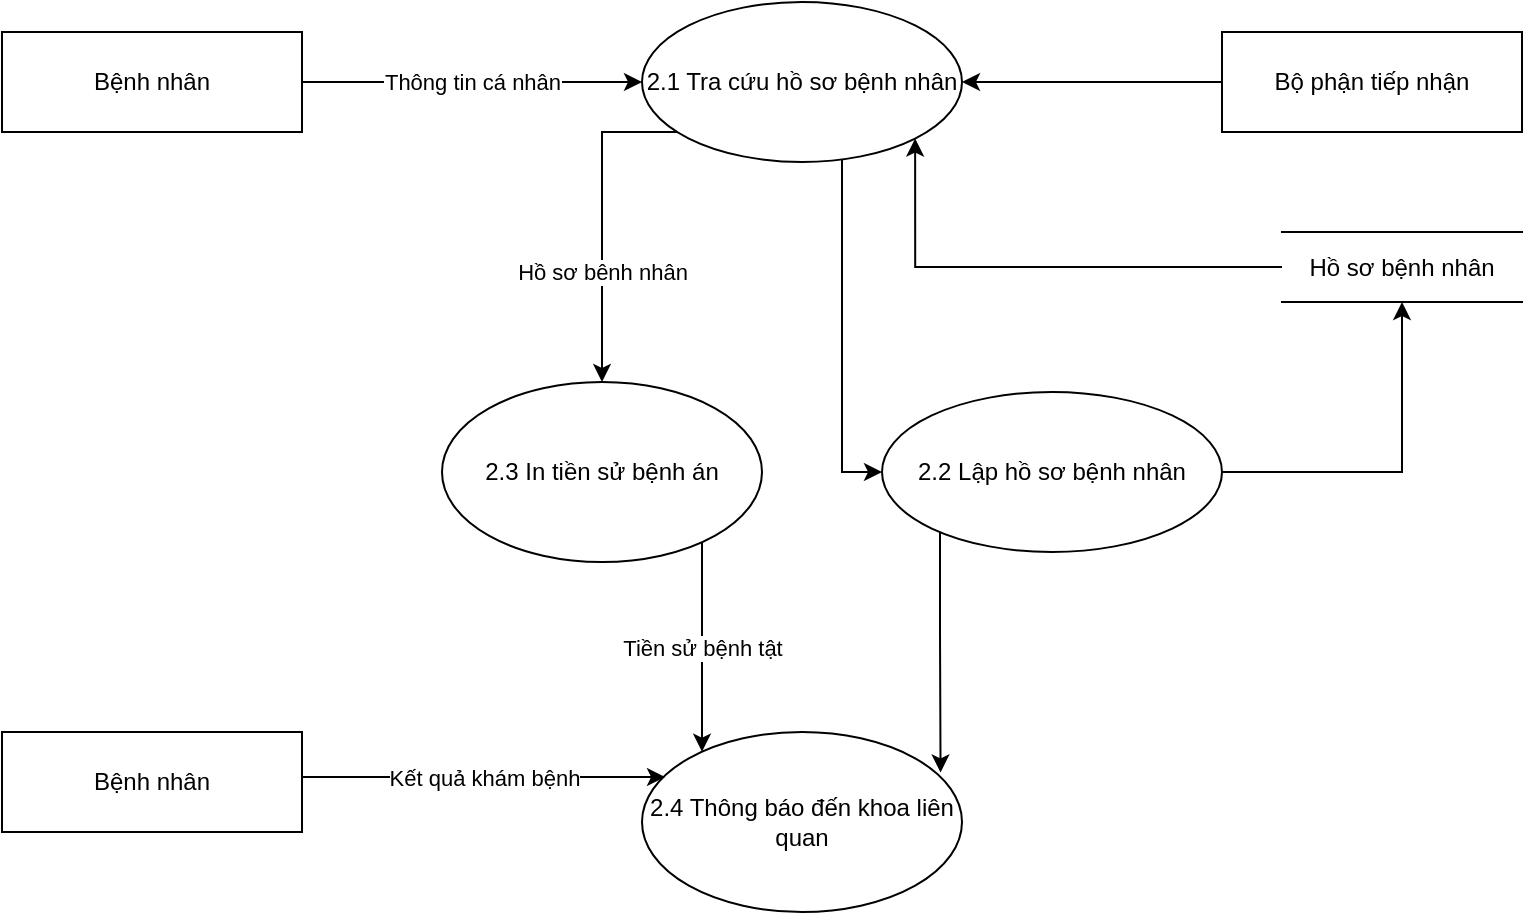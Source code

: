 <mxfile version="13.10.0" type="github">
  <diagram id="RPLMbTd_8OytdTSrsAQz" name="Page-1">
    <mxGraphModel dx="1019" dy="519" grid="1" gridSize="10" guides="1" tooltips="1" connect="1" arrows="1" fold="1" page="1" pageScale="1" pageWidth="850" pageHeight="1100" math="0" shadow="0">
      <root>
        <mxCell id="0" />
        <mxCell id="1" parent="0" />
        <mxCell id="biGSlmb96AjWtifXSgdu-3" value="Thông tin cá nhân" style="edgeStyle=orthogonalEdgeStyle;rounded=0;orthogonalLoop=1;jettySize=auto;html=1;" parent="1" source="biGSlmb96AjWtifXSgdu-1" target="biGSlmb96AjWtifXSgdu-2" edge="1">
          <mxGeometry relative="1" as="geometry" />
        </mxCell>
        <mxCell id="biGSlmb96AjWtifXSgdu-1" value="Bệnh nhân" style="rounded=0;whiteSpace=wrap;html=1;" parent="1" vertex="1">
          <mxGeometry x="80" y="110" width="150" height="50" as="geometry" />
        </mxCell>
        <mxCell id="biGSlmb96AjWtifXSgdu-26" value="Hồ sơ bênh nhân" style="edgeStyle=orthogonalEdgeStyle;rounded=0;orthogonalLoop=1;jettySize=auto;html=1;exitX=0;exitY=1;exitDx=0;exitDy=0;entryX=0.5;entryY=0;entryDx=0;entryDy=0;" parent="1" source="biGSlmb96AjWtifXSgdu-2" target="biGSlmb96AjWtifXSgdu-14" edge="1">
          <mxGeometry x="0.359" relative="1" as="geometry">
            <mxPoint x="410" y="220" as="targetPoint" />
            <Array as="points">
              <mxPoint x="423" y="160" />
              <mxPoint x="380" y="160" />
            </Array>
            <mxPoint as="offset" />
          </mxGeometry>
        </mxCell>
        <mxCell id="qV47kZPoD0yRMmJ8g05v-4" style="edgeStyle=orthogonalEdgeStyle;rounded=0;orthogonalLoop=1;jettySize=auto;html=1;" edge="1" parent="1" source="biGSlmb96AjWtifXSgdu-2" target="biGSlmb96AjWtifXSgdu-4">
          <mxGeometry relative="1" as="geometry">
            <Array as="points">
              <mxPoint x="500" y="330" />
            </Array>
          </mxGeometry>
        </mxCell>
        <mxCell id="biGSlmb96AjWtifXSgdu-2" value="2.1 Tra cứu hồ sơ bệnh nhân" style="ellipse;whiteSpace=wrap;html=1;" parent="1" vertex="1">
          <mxGeometry x="400" y="95" width="160" height="80" as="geometry" />
        </mxCell>
        <mxCell id="biGSlmb96AjWtifXSgdu-9" style="edgeStyle=orthogonalEdgeStyle;rounded=0;orthogonalLoop=1;jettySize=auto;html=1;entryX=0.5;entryY=1;entryDx=0;entryDy=0;" parent="1" source="biGSlmb96AjWtifXSgdu-4" target="biGSlmb96AjWtifXSgdu-6" edge="1">
          <mxGeometry relative="1" as="geometry">
            <Array as="points">
              <mxPoint x="780" y="330" />
            </Array>
          </mxGeometry>
        </mxCell>
        <mxCell id="qV47kZPoD0yRMmJ8g05v-6" style="edgeStyle=orthogonalEdgeStyle;rounded=0;orthogonalLoop=1;jettySize=auto;html=1;entryX=0.933;entryY=0.225;entryDx=0;entryDy=0;entryPerimeter=0;" edge="1" parent="1" source="biGSlmb96AjWtifXSgdu-4" target="biGSlmb96AjWtifXSgdu-19">
          <mxGeometry relative="1" as="geometry">
            <Array as="points">
              <mxPoint x="549" y="410" />
              <mxPoint x="549" y="410" />
            </Array>
          </mxGeometry>
        </mxCell>
        <mxCell id="biGSlmb96AjWtifXSgdu-4" value="2.2 Lập hồ sơ bệnh nhân" style="ellipse;whiteSpace=wrap;html=1;" parent="1" vertex="1">
          <mxGeometry x="520" y="290" width="170" height="80" as="geometry" />
        </mxCell>
        <mxCell id="biGSlmb96AjWtifXSgdu-7" style="edgeStyle=orthogonalEdgeStyle;rounded=0;orthogonalLoop=1;jettySize=auto;html=1;entryX=1;entryY=1;entryDx=0;entryDy=0;" parent="1" source="biGSlmb96AjWtifXSgdu-6" target="biGSlmb96AjWtifXSgdu-2" edge="1">
          <mxGeometry relative="1" as="geometry" />
        </mxCell>
        <mxCell id="biGSlmb96AjWtifXSgdu-6" value="Hồ sơ bệnh nhân" style="shape=partialRectangle;whiteSpace=wrap;html=1;left=0;right=0;fillColor=none;" parent="1" vertex="1">
          <mxGeometry x="720" y="210" width="120" height="35" as="geometry" />
        </mxCell>
        <mxCell id="qV47kZPoD0yRMmJ8g05v-5" value="Tiền sử bệnh tật" style="edgeStyle=orthogonalEdgeStyle;rounded=0;orthogonalLoop=1;jettySize=auto;html=1;" edge="1" parent="1" source="biGSlmb96AjWtifXSgdu-14" target="biGSlmb96AjWtifXSgdu-19">
          <mxGeometry relative="1" as="geometry">
            <Array as="points">
              <mxPoint x="430" y="400" />
              <mxPoint x="430" y="400" />
            </Array>
          </mxGeometry>
        </mxCell>
        <mxCell id="biGSlmb96AjWtifXSgdu-14" value="2.3 In tiền sử bệnh án" style="ellipse;whiteSpace=wrap;html=1;" parent="1" vertex="1">
          <mxGeometry x="300" y="285" width="160" height="90" as="geometry" />
        </mxCell>
        <mxCell id="biGSlmb96AjWtifXSgdu-19" value="2.4 Thông báo đến khoa liên quan" style="ellipse;whiteSpace=wrap;html=1;" parent="1" vertex="1">
          <mxGeometry x="400" y="460" width="160" height="90" as="geometry" />
        </mxCell>
        <mxCell id="qV47kZPoD0yRMmJ8g05v-3" style="edgeStyle=orthogonalEdgeStyle;rounded=0;orthogonalLoop=1;jettySize=auto;html=1;" edge="1" parent="1" source="qV47kZPoD0yRMmJ8g05v-1" target="biGSlmb96AjWtifXSgdu-2">
          <mxGeometry relative="1" as="geometry" />
        </mxCell>
        <mxCell id="qV47kZPoD0yRMmJ8g05v-1" value="Bộ phận tiếp nhận" style="rounded=0;whiteSpace=wrap;html=1;" vertex="1" parent="1">
          <mxGeometry x="690" y="110" width="150" height="50" as="geometry" />
        </mxCell>
        <mxCell id="qV47kZPoD0yRMmJ8g05v-8" value="Kết quả khám bệnh" style="edgeStyle=orthogonalEdgeStyle;rounded=0;orthogonalLoop=1;jettySize=auto;html=1;entryX=0.072;entryY=0.25;entryDx=0;entryDy=0;entryPerimeter=0;" edge="1" parent="1" source="qV47kZPoD0yRMmJ8g05v-7" target="biGSlmb96AjWtifXSgdu-19">
          <mxGeometry relative="1" as="geometry">
            <Array as="points">
              <mxPoint x="315" y="483" />
            </Array>
          </mxGeometry>
        </mxCell>
        <mxCell id="qV47kZPoD0yRMmJ8g05v-7" value="Bệnh nhân" style="rounded=0;whiteSpace=wrap;html=1;" vertex="1" parent="1">
          <mxGeometry x="80" y="460" width="150" height="50" as="geometry" />
        </mxCell>
      </root>
    </mxGraphModel>
  </diagram>
</mxfile>
